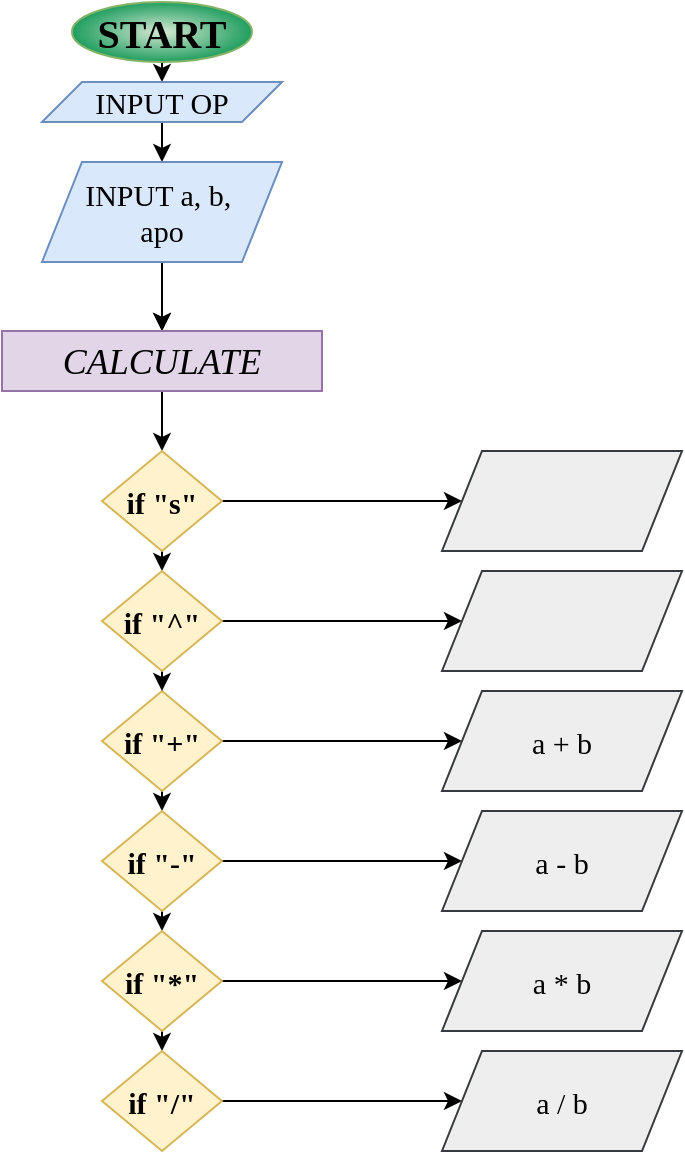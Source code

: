 <mxfile version="20.5.2" type="github">
  <diagram id="C5RBs43oDa-KdzZeNtuy" name="Page-1">
    <mxGraphModel dx="1422" dy="794" grid="1" gridSize="10" guides="1" tooltips="1" connect="1" arrows="1" fold="1" page="1" pageScale="1" pageWidth="827" pageHeight="1169" math="0" shadow="0">
      <root>
        <mxCell id="WIyWlLk6GJQsqaUBKTNV-0" />
        <mxCell id="WIyWlLk6GJQsqaUBKTNV-1" parent="WIyWlLk6GJQsqaUBKTNV-0" />
        <mxCell id="pvgt4qvxZRQ9d5zmDmnY-2" style="edgeStyle=orthogonalEdgeStyle;rounded=0;orthogonalLoop=1;jettySize=auto;html=1;exitX=0.5;exitY=1;exitDx=0;exitDy=0;entryX=0.5;entryY=0;entryDx=0;entryDy=0;" parent="WIyWlLk6GJQsqaUBKTNV-1" source="pvgt4qvxZRQ9d5zmDmnY-0" target="pvgt4qvxZRQ9d5zmDmnY-4" edge="1">
          <mxGeometry relative="1" as="geometry">
            <mxPoint x="420" y="130" as="targetPoint" />
          </mxGeometry>
        </mxCell>
        <mxCell id="pvgt4qvxZRQ9d5zmDmnY-0" value="START" style="ellipse;whiteSpace=wrap;html=1;fontSize=20;fontFamily=Comic Sans MS;fontStyle=1;fillColor=#d5e8d4;strokeColor=#82b366;gradientColor=#209E5F;gradientDirection=radial;" parent="WIyWlLk6GJQsqaUBKTNV-1" vertex="1">
          <mxGeometry x="375" y="10" width="90" height="30" as="geometry" />
        </mxCell>
        <mxCell id="pvgt4qvxZRQ9d5zmDmnY-6" style="edgeStyle=orthogonalEdgeStyle;rounded=0;orthogonalLoop=1;jettySize=auto;html=1;exitX=0.5;exitY=1;exitDx=0;exitDy=0;entryX=0.5;entryY=0;entryDx=0;entryDy=0;fontFamily=Comic Sans MS;fontSize=15;" parent="WIyWlLk6GJQsqaUBKTNV-1" source="pvgt4qvxZRQ9d5zmDmnY-4" target="pvgt4qvxZRQ9d5zmDmnY-5" edge="1">
          <mxGeometry relative="1" as="geometry" />
        </mxCell>
        <mxCell id="pvgt4qvxZRQ9d5zmDmnY-4" value="INPUT OP" style="shape=parallelogram;perimeter=parallelogramPerimeter;whiteSpace=wrap;html=1;fixedSize=1;fontFamily=Comic Sans MS;fontSize=15;fillColor=#dae8fc;strokeColor=#6c8ebf;" parent="WIyWlLk6GJQsqaUBKTNV-1" vertex="1">
          <mxGeometry x="360" y="50" width="120" height="20" as="geometry" />
        </mxCell>
        <mxCell id="pvgt4qvxZRQ9d5zmDmnY-25" style="edgeStyle=orthogonalEdgeStyle;rounded=0;orthogonalLoop=1;jettySize=auto;html=1;exitX=0.5;exitY=1;exitDx=0;exitDy=0;entryX=0.5;entryY=0;entryDx=0;entryDy=0;fontFamily=Comic Sans MS;fontSize=18;" parent="WIyWlLk6GJQsqaUBKTNV-1" target="pvgt4qvxZRQ9d5zmDmnY-24" edge="1">
          <mxGeometry relative="1" as="geometry">
            <mxPoint x="420" y="164.5" as="sourcePoint" />
          </mxGeometry>
        </mxCell>
        <mxCell id="ZWVkLNlz6P8wSKEQwbNu-9" style="edgeStyle=orthogonalEdgeStyle;rounded=0;orthogonalLoop=1;jettySize=auto;html=1;exitX=0.5;exitY=1;exitDx=0;exitDy=0;entryX=0.5;entryY=0;entryDx=0;entryDy=0;" edge="1" parent="WIyWlLk6GJQsqaUBKTNV-1" source="pvgt4qvxZRQ9d5zmDmnY-5" target="pvgt4qvxZRQ9d5zmDmnY-24">
          <mxGeometry relative="1" as="geometry" />
        </mxCell>
        <mxCell id="pvgt4qvxZRQ9d5zmDmnY-5" value="INPUT a, b,&amp;nbsp;&lt;br&gt;apo" style="shape=parallelogram;perimeter=parallelogramPerimeter;whiteSpace=wrap;html=1;fixedSize=1;fontFamily=Comic Sans MS;fontSize=15;fillColor=#dae8fc;gradientDirection=radial;strokeColor=#6c8ebf;" parent="WIyWlLk6GJQsqaUBKTNV-1" vertex="1">
          <mxGeometry x="360" y="90" width="120" height="50" as="geometry" />
        </mxCell>
        <mxCell id="pvgt4qvxZRQ9d5zmDmnY-13" style="edgeStyle=orthogonalEdgeStyle;rounded=0;orthogonalLoop=1;jettySize=auto;html=1;exitX=0.5;exitY=1;exitDx=0;exitDy=0;entryX=0.5;entryY=0;entryDx=0;entryDy=0;fontFamily=Comic Sans MS;fontSize=15;" parent="WIyWlLk6GJQsqaUBKTNV-1" source="pvgt4qvxZRQ9d5zmDmnY-8" target="pvgt4qvxZRQ9d5zmDmnY-9" edge="1">
          <mxGeometry relative="1" as="geometry" />
        </mxCell>
        <mxCell id="pvgt4qvxZRQ9d5zmDmnY-20" style="edgeStyle=orthogonalEdgeStyle;rounded=0;orthogonalLoop=1;jettySize=auto;html=1;exitX=1;exitY=0.5;exitDx=0;exitDy=0;fontFamily=Comic Sans MS;fontSize=15;" parent="WIyWlLk6GJQsqaUBKTNV-1" source="pvgt4qvxZRQ9d5zmDmnY-8" target="pvgt4qvxZRQ9d5zmDmnY-16" edge="1">
          <mxGeometry relative="1" as="geometry" />
        </mxCell>
        <mxCell id="pvgt4qvxZRQ9d5zmDmnY-8" value="&lt;b&gt;if &quot;+&quot;&lt;/b&gt;" style="rhombus;whiteSpace=wrap;html=1;fontFamily=Comic Sans MS;fontSize=15;fillColor=#fff2cc;gradientDirection=radial;strokeColor=#d6b656;" parent="WIyWlLk6GJQsqaUBKTNV-1" vertex="1">
          <mxGeometry x="390" y="354.5" width="60" height="50" as="geometry" />
        </mxCell>
        <mxCell id="pvgt4qvxZRQ9d5zmDmnY-14" style="edgeStyle=orthogonalEdgeStyle;rounded=0;orthogonalLoop=1;jettySize=auto;html=1;exitX=0.5;exitY=1;exitDx=0;exitDy=0;entryX=0.5;entryY=0;entryDx=0;entryDy=0;fontFamily=Comic Sans MS;fontSize=15;" parent="WIyWlLk6GJQsqaUBKTNV-1" source="pvgt4qvxZRQ9d5zmDmnY-9" target="pvgt4qvxZRQ9d5zmDmnY-10" edge="1">
          <mxGeometry relative="1" as="geometry" />
        </mxCell>
        <mxCell id="pvgt4qvxZRQ9d5zmDmnY-21" style="edgeStyle=orthogonalEdgeStyle;rounded=0;orthogonalLoop=1;jettySize=auto;html=1;exitX=1;exitY=0.5;exitDx=0;exitDy=0;entryX=0;entryY=0.5;entryDx=0;entryDy=0;fontFamily=Comic Sans MS;fontSize=15;" parent="WIyWlLk6GJQsqaUBKTNV-1" source="pvgt4qvxZRQ9d5zmDmnY-9" target="pvgt4qvxZRQ9d5zmDmnY-17" edge="1">
          <mxGeometry relative="1" as="geometry" />
        </mxCell>
        <mxCell id="pvgt4qvxZRQ9d5zmDmnY-9" value="if &quot;-&quot;" style="rhombus;whiteSpace=wrap;html=1;fontFamily=Comic Sans MS;fontSize=15;fillColor=#fff2cc;gradientDirection=radial;strokeColor=#d6b656;fontStyle=1" parent="WIyWlLk6GJQsqaUBKTNV-1" vertex="1">
          <mxGeometry x="390" y="414.5" width="60" height="50" as="geometry" />
        </mxCell>
        <mxCell id="pvgt4qvxZRQ9d5zmDmnY-15" style="edgeStyle=orthogonalEdgeStyle;rounded=0;orthogonalLoop=1;jettySize=auto;html=1;exitX=0.5;exitY=1;exitDx=0;exitDy=0;entryX=0.5;entryY=0;entryDx=0;entryDy=0;fontFamily=Comic Sans MS;fontSize=15;" parent="WIyWlLk6GJQsqaUBKTNV-1" source="pvgt4qvxZRQ9d5zmDmnY-10" target="pvgt4qvxZRQ9d5zmDmnY-11" edge="1">
          <mxGeometry relative="1" as="geometry" />
        </mxCell>
        <mxCell id="pvgt4qvxZRQ9d5zmDmnY-22" style="edgeStyle=orthogonalEdgeStyle;rounded=0;orthogonalLoop=1;jettySize=auto;html=1;exitX=1;exitY=0.5;exitDx=0;exitDy=0;entryX=0;entryY=0.5;entryDx=0;entryDy=0;fontFamily=Comic Sans MS;fontSize=15;" parent="WIyWlLk6GJQsqaUBKTNV-1" source="pvgt4qvxZRQ9d5zmDmnY-10" target="pvgt4qvxZRQ9d5zmDmnY-18" edge="1">
          <mxGeometry relative="1" as="geometry" />
        </mxCell>
        <mxCell id="pvgt4qvxZRQ9d5zmDmnY-10" value="if &quot;*&quot;" style="rhombus;whiteSpace=wrap;html=1;fontFamily=Comic Sans MS;fontSize=15;fillColor=#fff2cc;gradientDirection=radial;strokeColor=#d6b656;fontStyle=1" parent="WIyWlLk6GJQsqaUBKTNV-1" vertex="1">
          <mxGeometry x="390" y="474.5" width="60" height="50" as="geometry" />
        </mxCell>
        <mxCell id="pvgt4qvxZRQ9d5zmDmnY-23" style="edgeStyle=orthogonalEdgeStyle;rounded=0;orthogonalLoop=1;jettySize=auto;html=1;exitX=1;exitY=0.5;exitDx=0;exitDy=0;entryX=0;entryY=0.5;entryDx=0;entryDy=0;fontFamily=Comic Sans MS;fontSize=15;" parent="WIyWlLk6GJQsqaUBKTNV-1" source="pvgt4qvxZRQ9d5zmDmnY-11" target="pvgt4qvxZRQ9d5zmDmnY-19" edge="1">
          <mxGeometry relative="1" as="geometry" />
        </mxCell>
        <mxCell id="pvgt4qvxZRQ9d5zmDmnY-11" value="if &quot;/&quot;" style="rhombus;whiteSpace=wrap;html=1;fontFamily=Comic Sans MS;fontSize=15;fillColor=#fff2cc;gradientDirection=radial;strokeColor=#d6b656;fontStyle=1" parent="WIyWlLk6GJQsqaUBKTNV-1" vertex="1">
          <mxGeometry x="390" y="534.5" width="60" height="50" as="geometry" />
        </mxCell>
        <mxCell id="pvgt4qvxZRQ9d5zmDmnY-16" value="a + b" style="shape=parallelogram;perimeter=parallelogramPerimeter;whiteSpace=wrap;html=1;fixedSize=1;fontFamily=Comic Sans MS;fontSize=15;fillColor=#eeeeee;gradientDirection=radial;strokeColor=#36393d;" parent="WIyWlLk6GJQsqaUBKTNV-1" vertex="1">
          <mxGeometry x="560" y="354.5" width="120" height="50" as="geometry" />
        </mxCell>
        <mxCell id="pvgt4qvxZRQ9d5zmDmnY-17" value="a - b" style="shape=parallelogram;perimeter=parallelogramPerimeter;whiteSpace=wrap;html=1;fixedSize=1;fontFamily=Comic Sans MS;fontSize=15;fillColor=#eeeeee;gradientDirection=radial;strokeColor=#36393d;" parent="WIyWlLk6GJQsqaUBKTNV-1" vertex="1">
          <mxGeometry x="560" y="414.5" width="120" height="50" as="geometry" />
        </mxCell>
        <mxCell id="pvgt4qvxZRQ9d5zmDmnY-18" value="a * b" style="shape=parallelogram;perimeter=parallelogramPerimeter;whiteSpace=wrap;html=1;fixedSize=1;fontFamily=Comic Sans MS;fontSize=15;fillColor=#eeeeee;gradientDirection=radial;strokeColor=#36393d;" parent="WIyWlLk6GJQsqaUBKTNV-1" vertex="1">
          <mxGeometry x="560" y="474.5" width="120" height="50" as="geometry" />
        </mxCell>
        <mxCell id="pvgt4qvxZRQ9d5zmDmnY-19" value="a / b" style="shape=parallelogram;perimeter=parallelogramPerimeter;whiteSpace=wrap;html=1;fixedSize=1;fontFamily=Comic Sans MS;fontSize=15;fillColor=#eeeeee;gradientDirection=radial;strokeColor=#36393d;" parent="WIyWlLk6GJQsqaUBKTNV-1" vertex="1">
          <mxGeometry x="560" y="534.5" width="120" height="50" as="geometry" />
        </mxCell>
        <mxCell id="ZWVkLNlz6P8wSKEQwbNu-2" style="edgeStyle=orthogonalEdgeStyle;rounded=0;orthogonalLoop=1;jettySize=auto;html=1;exitX=0.5;exitY=1;exitDx=0;exitDy=0;entryX=0.5;entryY=0;entryDx=0;entryDy=0;" edge="1" parent="WIyWlLk6GJQsqaUBKTNV-1" source="pvgt4qvxZRQ9d5zmDmnY-24" target="ZWVkLNlz6P8wSKEQwbNu-0">
          <mxGeometry relative="1" as="geometry" />
        </mxCell>
        <mxCell id="pvgt4qvxZRQ9d5zmDmnY-24" value="CALCULATE" style="rounded=0;whiteSpace=wrap;html=1;fontFamily=Comic Sans MS;fontSize=18;fillColor=#e1d5e7;gradientDirection=radial;strokeColor=#9673a6;fontStyle=2" parent="WIyWlLk6GJQsqaUBKTNV-1" vertex="1">
          <mxGeometry x="340" y="174.5" width="160" height="30" as="geometry" />
        </mxCell>
        <mxCell id="ZWVkLNlz6P8wSKEQwbNu-3" style="edgeStyle=orthogonalEdgeStyle;rounded=0;orthogonalLoop=1;jettySize=auto;html=1;exitX=0.5;exitY=1;exitDx=0;exitDy=0;entryX=0.5;entryY=0;entryDx=0;entryDy=0;" edge="1" parent="WIyWlLk6GJQsqaUBKTNV-1" source="ZWVkLNlz6P8wSKEQwbNu-0" target="ZWVkLNlz6P8wSKEQwbNu-1">
          <mxGeometry relative="1" as="geometry" />
        </mxCell>
        <mxCell id="ZWVkLNlz6P8wSKEQwbNu-7" style="edgeStyle=orthogonalEdgeStyle;rounded=0;orthogonalLoop=1;jettySize=auto;html=1;exitX=1;exitY=0.5;exitDx=0;exitDy=0;entryX=0;entryY=0.5;entryDx=0;entryDy=0;" edge="1" parent="WIyWlLk6GJQsqaUBKTNV-1" source="ZWVkLNlz6P8wSKEQwbNu-0" target="ZWVkLNlz6P8wSKEQwbNu-5">
          <mxGeometry relative="1" as="geometry" />
        </mxCell>
        <mxCell id="ZWVkLNlz6P8wSKEQwbNu-0" value="&lt;b&gt;if &quot;s&quot;&lt;/b&gt;" style="rhombus;whiteSpace=wrap;html=1;fontFamily=Comic Sans MS;fontSize=15;fillColor=#fff2cc;gradientDirection=radial;strokeColor=#d6b656;" vertex="1" parent="WIyWlLk6GJQsqaUBKTNV-1">
          <mxGeometry x="390" y="234.5" width="60" height="50" as="geometry" />
        </mxCell>
        <mxCell id="ZWVkLNlz6P8wSKEQwbNu-4" style="edgeStyle=orthogonalEdgeStyle;rounded=0;orthogonalLoop=1;jettySize=auto;html=1;exitX=0.5;exitY=1;exitDx=0;exitDy=0;entryX=0.5;entryY=0;entryDx=0;entryDy=0;" edge="1" parent="WIyWlLk6GJQsqaUBKTNV-1" source="ZWVkLNlz6P8wSKEQwbNu-1" target="pvgt4qvxZRQ9d5zmDmnY-8">
          <mxGeometry relative="1" as="geometry" />
        </mxCell>
        <mxCell id="ZWVkLNlz6P8wSKEQwbNu-8" style="edgeStyle=orthogonalEdgeStyle;rounded=0;orthogonalLoop=1;jettySize=auto;html=1;exitX=1;exitY=0.5;exitDx=0;exitDy=0;entryX=0;entryY=0.5;entryDx=0;entryDy=0;" edge="1" parent="WIyWlLk6GJQsqaUBKTNV-1" source="ZWVkLNlz6P8wSKEQwbNu-1" target="ZWVkLNlz6P8wSKEQwbNu-6">
          <mxGeometry relative="1" as="geometry" />
        </mxCell>
        <mxCell id="ZWVkLNlz6P8wSKEQwbNu-1" value="&lt;b&gt;if &quot;^&quot;&lt;/b&gt;" style="rhombus;whiteSpace=wrap;html=1;fontFamily=Comic Sans MS;fontSize=15;fillColor=#fff2cc;gradientDirection=radial;strokeColor=#d6b656;" vertex="1" parent="WIyWlLk6GJQsqaUBKTNV-1">
          <mxGeometry x="390" y="294.5" width="60" height="50" as="geometry" />
        </mxCell>
        <mxCell id="ZWVkLNlz6P8wSKEQwbNu-5" value="" style="shape=parallelogram;perimeter=parallelogramPerimeter;whiteSpace=wrap;html=1;fixedSize=1;fontFamily=Comic Sans MS;fontSize=15;fillColor=#eeeeee;gradientDirection=radial;strokeColor=#36393d;" vertex="1" parent="WIyWlLk6GJQsqaUBKTNV-1">
          <mxGeometry x="560" y="234.5" width="120" height="50" as="geometry" />
        </mxCell>
        <mxCell id="ZWVkLNlz6P8wSKEQwbNu-6" value="" style="shape=parallelogram;perimeter=parallelogramPerimeter;whiteSpace=wrap;html=1;fixedSize=1;fontFamily=Comic Sans MS;fontSize=15;fillColor=#eeeeee;gradientDirection=radial;strokeColor=#36393d;" vertex="1" parent="WIyWlLk6GJQsqaUBKTNV-1">
          <mxGeometry x="560" y="294.5" width="120" height="50" as="geometry" />
        </mxCell>
      </root>
    </mxGraphModel>
  </diagram>
</mxfile>
